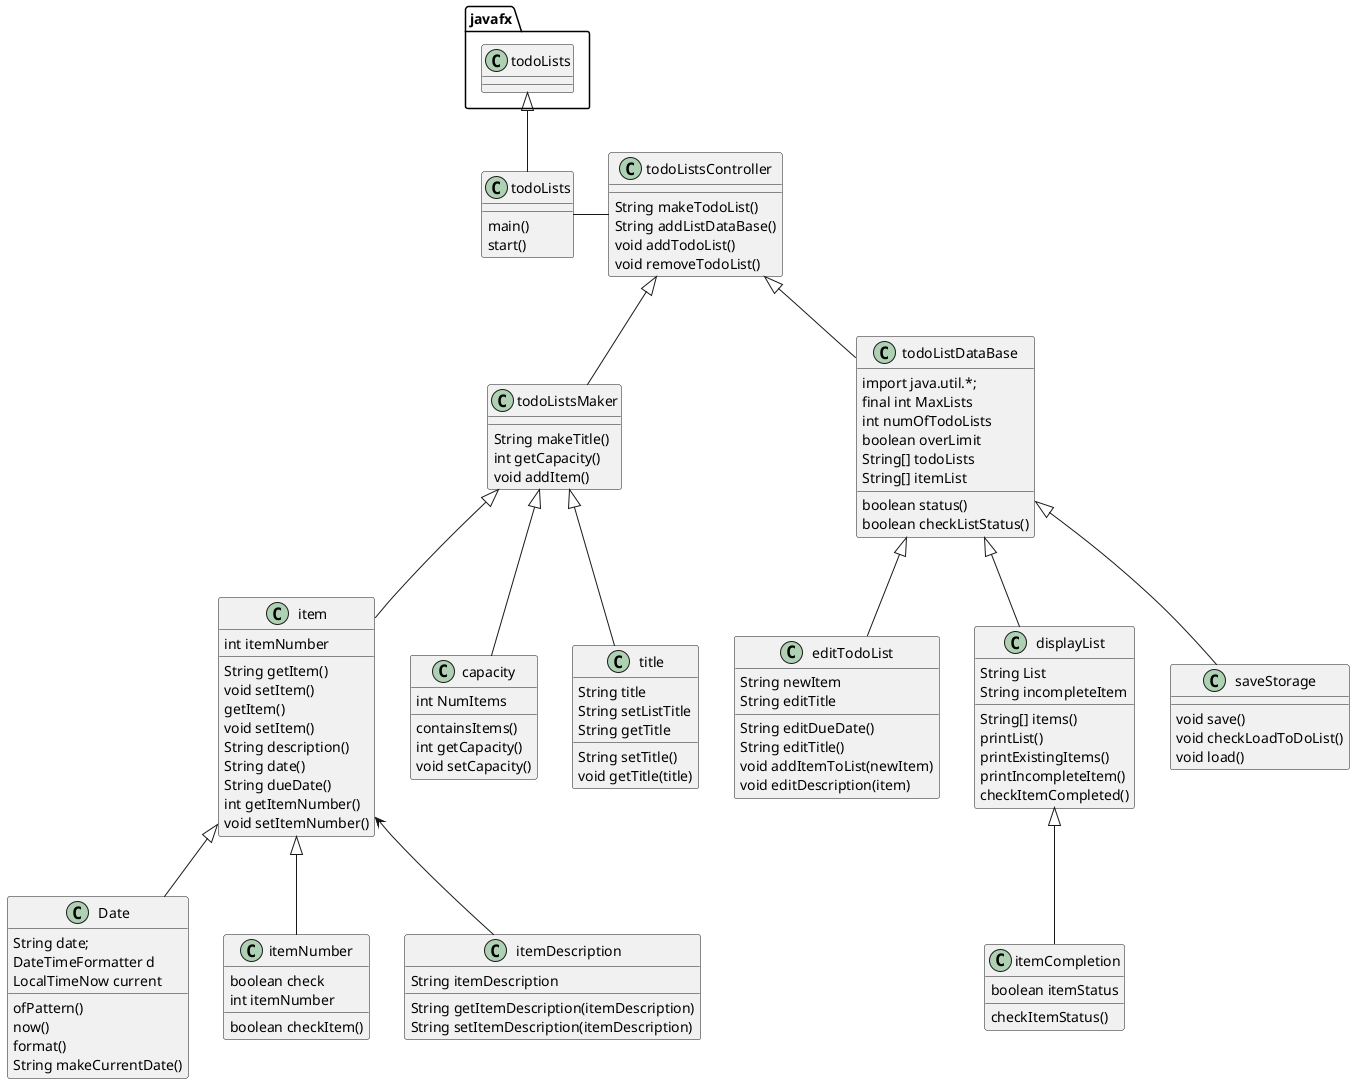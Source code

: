 @startuml
'https://plantuml.com/class-diagram

class todoLists{
    main()
    start()
}
class todoListsController{
String makeTodoList()
String addListDataBase()
void addTodoList()
void removeTodoList()
}
class todoListsMaker{
String makeTitle()
int getCapacity()
void addItem()

}
class item{
String getItem()
void setItem()
int itemNumber
getItem()
void setItem()
String description()
String date()
String dueDate()
int getItemNumber()
void setItemNumber()
}
class itemCompletion{
boolean itemStatus
checkItemStatus()
}
class capacity{
int NumItems
containsItems()
int getCapacity()
void setCapacity()
}
class title{
String title
String setListTitle
String getTitle
String setTitle()
void getTitle(title)
}
class Date{
String date;
DateTimeFormatter d
LocalTimeNow current
ofPattern()
now()
format()
String makeCurrentDate()
}
class todoListDataBase{
import java.util.*;
final int MaxLists
int numOfTodoLists
boolean overLimit
boolean status()
String[] todoLists
String[] itemList
boolean checkListStatus()
}
class editTodoList{
String newItem
String editTitle
String editDueDate()
String editTitle()
void addItemToList(newItem)
void editDescription(item)
}
class displayList{
String List
String[] items()
String incompleteItem
printList()
printExistingItems()
printIncompleteItem()
checkItemCompleted()
}
class saveStorage{
void save()
void checkLoadToDoList()
void load()
}
class itemNumber{
boolean check
int itemNumber
boolean checkItem()
}
class itemDescription{
String itemDescription
String getItemDescription(itemDescription)
String setItemDescription(itemDescription)
}
todoLists - todoListsController
todoListsController <|-- todoListsMaker
javafx.todoLists <|-- todoLists
todoListsMaker <|-- item
todoListsMaker <|-- capacity
todoListsMaker <|-- title
item <|-- Date
item <|-- itemNumber
item <-- itemDescription
todoListsController <|-- todoListDataBase
todoListDataBase <|-- editTodoList
todoListDataBase <|-- displayList
displayList <|-- itemCompletion
todoListDataBase <|-- saveStorage
@enduml